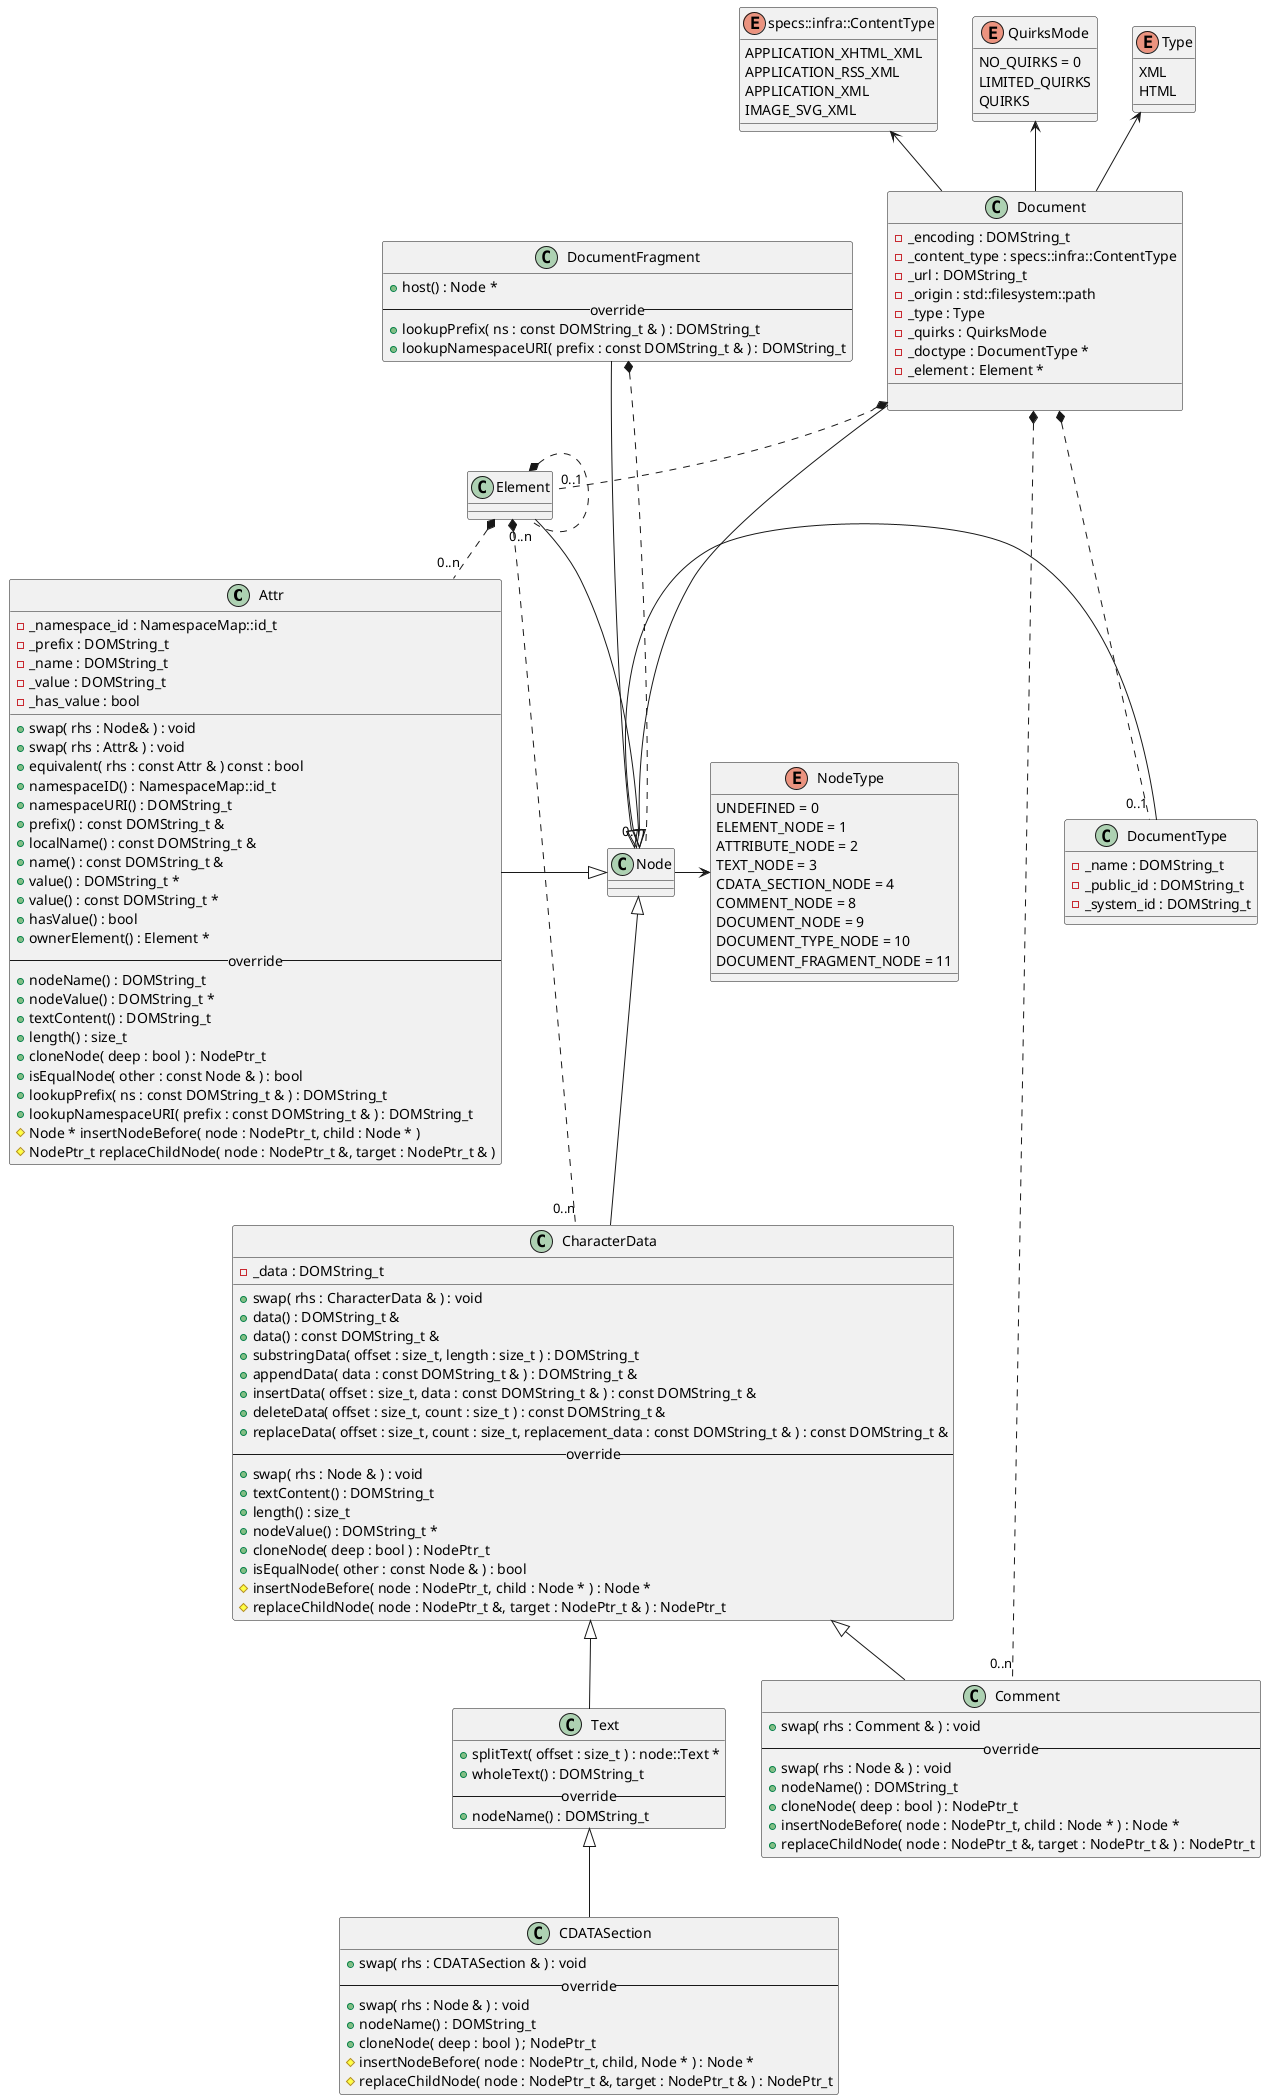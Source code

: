 @startuml
'https://plantuml.com/class-diagram

class Attr {
    - _namespace_id : NamespaceMap::id_t
    -  _prefix : DOMString_t
    -  _name : DOMString_t
    -  _value : DOMString_t
    -  _has_value : bool
    __
    + swap( rhs : Node& ) : void
    + swap( rhs : Attr& ) : void
    + equivalent( rhs : const Attr & ) const : bool
    + namespaceID() : NamespaceMap::id_t
    + namespaceURI() : DOMString_t
    + prefix() : const DOMString_t &
    + localName() : const DOMString_t &
    + name() : const DOMString_t &
    + value() : DOMString_t *
    + value() : const DOMString_t *
    + hasValue() : bool
    + ownerElement() : Element *
    --override--
    + nodeName() : DOMString_t
    + nodeValue() : DOMString_t *
    + textContent() : DOMString_t
    + length() : size_t
    + cloneNode( deep : bool ) : NodePtr_t
    + isEqualNode( other : const Node & ) : bool
    + lookupPrefix( ns : const DOMString_t & ) : DOMString_t
    + lookupNamespaceURI( prefix : const DOMString_t & ) : DOMString_t
    # Node * insertNodeBefore( node : NodePtr_t, child : Node * )
    # NodePtr_t replaceChildNode( node : NodePtr_t &, target : NodePtr_t & )
}

class CDATASection {
    + swap( rhs : CDATASection & ) : void
    --override--
    + swap( rhs : Node & ) : void
    + nodeName() : DOMString_t
    + cloneNode( deep : bool ) ; NodePtr_t
    # insertNodeBefore( node : NodePtr_t, child, Node * ) : Node *
    # replaceChildNode( node : NodePtr_t &, target : NodePtr_t & ) : NodePtr_t
}

class CharacterData {
    - _data : DOMString_t
    __
    + swap( rhs : CharacterData & ) : void
    + data() : DOMString_t &
    + data() : const DOMString_t &
    + substringData( offset : size_t, length : size_t ) : DOMString_t
    + appendData( data : const DOMString_t & ) : DOMString_t &
    + insertData( offset : size_t, data : const DOMString_t & ) : const DOMString_t &
    + deleteData( offset : size_t, count : size_t ) : const DOMString_t &
    + replaceData( offset : size_t, count : size_t, replacement_data : const DOMString_t & ) : const DOMString_t &
    --override--
    + swap( rhs : Node & ) : void
    + textContent() : DOMString_t
    + length() : size_t
    + nodeValue() : DOMString_t *
    + cloneNode( deep : bool ) : NodePtr_t
    + isEqualNode( other : const Node & ) : bool
    # insertNodeBefore( node : NodePtr_t, child : Node * ) : Node *
    # replaceChildNode( node : NodePtr_t &, target : NodePtr_t & ) : NodePtr_t
}

class Comment {
    + swap( rhs : Comment & ) : void
    --override--
    + swap( rhs : Node & ) : void
    + nodeName() : DOMString_t
    + cloneNode( deep : bool ) : NodePtr_t
    + insertNodeBefore( node : NodePtr_t, child : Node * ) : Node *
    + replaceChildNode( node : NodePtr_t &, target : NodePtr_t & ) : NodePtr_t
}

class Document {
    - _encoding : DOMString_t
    - _content_type : specs::infra::ContentType
    - _url : DOMString_t
    - _origin : std::filesystem::path
    - _type : Type
    - _quirks : QuirksMode
    - _doctype : DocumentType *
    - _element : Element *
    __

}

class DocumentFragment {
    + host() : Node *
    --override--
    + lookupPrefix( ns : const DOMString_t & ) : DOMString_t
    + lookupNamespaceURI( prefix : const DOMString_t & ) : DOMString_t
}

class DocumentType {
    - _name : DOMString_t
    - _public_id : DOMString_t
    - _system_id : DOMString_t
}

class Element
class Node
class Text {
    + splitText( offset : size_t ) : node::Text *
    + wholeText() : DOMString_t
    --override--
    + nodeName() : DOMString_t
}

enum Type {
    XML
    HTML
}

enum QuirksMode {
    NO_QUIRKS = 0
    LIMITED_QUIRKS
    QUIRKS
}

enum "specs::infra::ContentType" as ContentType {
    APPLICATION_XHTML_XML
    APPLICATION_RSS_XML
    APPLICATION_XML
    IMAGE_SVG_XML
}

enum NodeType {
    UNDEFINED = 0
    ELEMENT_NODE = 1
    ATTRIBUTE_NODE = 2
    TEXT_NODE = 3
    CDATA_SECTION_NODE = 4
    COMMENT_NODE = 8
    DOCUMENT_NODE = 9
    DOCUMENT_TYPE_NODE = 10
    DOCUMENT_FRAGMENT_NODE = 11
}

Node             -> NodeType
Attr             -right-|> Node
CharacterData    -up-|> Node
Document         -up-|> Node
Document         -up-> Type
Document         -up-> QuirksMode
Document         -up-> ContentType
DocumentFragment --down-|> Node
DocumentType     -left-|> Node
Element          -up-|> Node
Comment          -up-|> CharacterData
Text             -up-|> CharacterData
CDATASection     -up-|> Text

Document         *.. "0..n" Comment
Document         *.. "0..1" DocumentType
Document         *.. "0..1" Element
Element          *.. "0..n" Element
Element          *.. "0..n" CharacterData
Element          *.. "0..n" Attr
DocumentFragment *.. "0..n" Node


@enduml